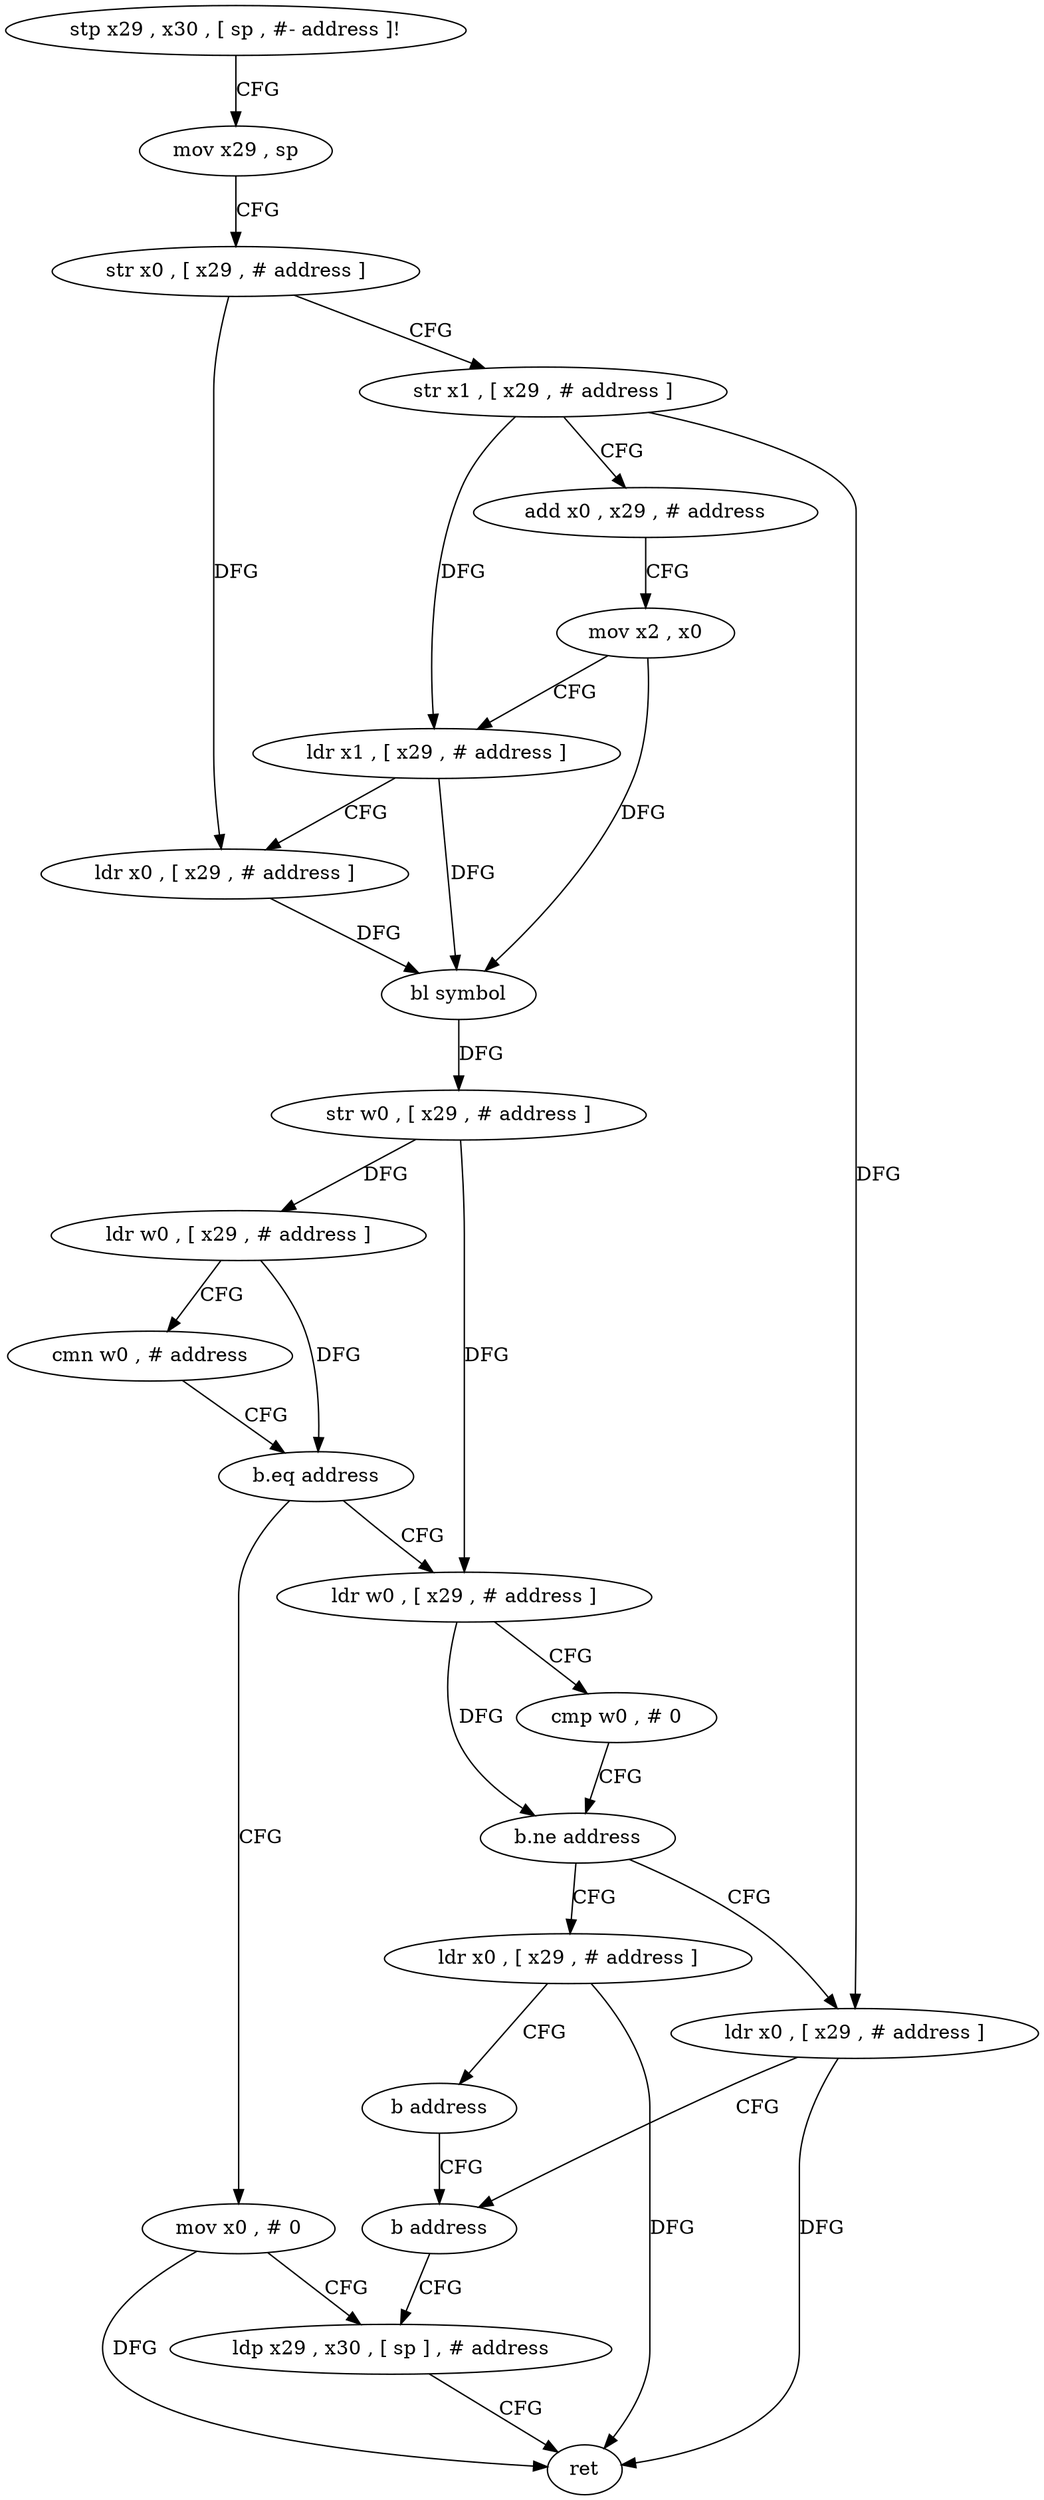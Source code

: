 digraph "func" {
"4321588" [label = "stp x29 , x30 , [ sp , #- address ]!" ]
"4321592" [label = "mov x29 , sp" ]
"4321596" [label = "str x0 , [ x29 , # address ]" ]
"4321600" [label = "str x1 , [ x29 , # address ]" ]
"4321604" [label = "add x0 , x29 , # address" ]
"4321608" [label = "mov x2 , x0" ]
"4321612" [label = "ldr x1 , [ x29 , # address ]" ]
"4321616" [label = "ldr x0 , [ x29 , # address ]" ]
"4321620" [label = "bl symbol" ]
"4321624" [label = "str w0 , [ x29 , # address ]" ]
"4321628" [label = "ldr w0 , [ x29 , # address ]" ]
"4321632" [label = "cmn w0 , # address" ]
"4321636" [label = "b.eq address" ]
"4321668" [label = "mov x0 , # 0" ]
"4321640" [label = "ldr w0 , [ x29 , # address ]" ]
"4321672" [label = "ldp x29 , x30 , [ sp ] , # address" ]
"4321644" [label = "cmp w0 , # 0" ]
"4321648" [label = "b.ne address" ]
"4321660" [label = "ldr x0 , [ x29 , # address ]" ]
"4321652" [label = "ldr x0 , [ x29 , # address ]" ]
"4321664" [label = "b address" ]
"4321656" [label = "b address" ]
"4321676" [label = "ret" ]
"4321588" -> "4321592" [ label = "CFG" ]
"4321592" -> "4321596" [ label = "CFG" ]
"4321596" -> "4321600" [ label = "CFG" ]
"4321596" -> "4321616" [ label = "DFG" ]
"4321600" -> "4321604" [ label = "CFG" ]
"4321600" -> "4321612" [ label = "DFG" ]
"4321600" -> "4321660" [ label = "DFG" ]
"4321604" -> "4321608" [ label = "CFG" ]
"4321608" -> "4321612" [ label = "CFG" ]
"4321608" -> "4321620" [ label = "DFG" ]
"4321612" -> "4321616" [ label = "CFG" ]
"4321612" -> "4321620" [ label = "DFG" ]
"4321616" -> "4321620" [ label = "DFG" ]
"4321620" -> "4321624" [ label = "DFG" ]
"4321624" -> "4321628" [ label = "DFG" ]
"4321624" -> "4321640" [ label = "DFG" ]
"4321628" -> "4321632" [ label = "CFG" ]
"4321628" -> "4321636" [ label = "DFG" ]
"4321632" -> "4321636" [ label = "CFG" ]
"4321636" -> "4321668" [ label = "CFG" ]
"4321636" -> "4321640" [ label = "CFG" ]
"4321668" -> "4321672" [ label = "CFG" ]
"4321668" -> "4321676" [ label = "DFG" ]
"4321640" -> "4321644" [ label = "CFG" ]
"4321640" -> "4321648" [ label = "DFG" ]
"4321672" -> "4321676" [ label = "CFG" ]
"4321644" -> "4321648" [ label = "CFG" ]
"4321648" -> "4321660" [ label = "CFG" ]
"4321648" -> "4321652" [ label = "CFG" ]
"4321660" -> "4321664" [ label = "CFG" ]
"4321660" -> "4321676" [ label = "DFG" ]
"4321652" -> "4321656" [ label = "CFG" ]
"4321652" -> "4321676" [ label = "DFG" ]
"4321664" -> "4321672" [ label = "CFG" ]
"4321656" -> "4321664" [ label = "CFG" ]
}
